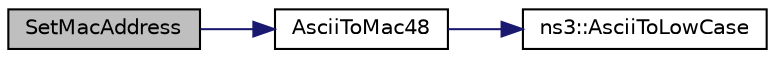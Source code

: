 digraph "SetMacAddress"
{
  edge [fontname="Helvetica",fontsize="10",labelfontname="Helvetica",labelfontsize="10"];
  node [fontname="Helvetica",fontsize="10",shape=record];
  rankdir="LR";
  Node1 [label="SetMacAddress",height=0.2,width=0.4,color="black", fillcolor="grey75", style="filled", fontcolor="black"];
  Node1 -> Node2 [color="midnightblue",fontsize="10",style="solid"];
  Node2 [label="AsciiToMac48",height=0.2,width=0.4,color="black", fillcolor="white", style="filled",URL="$d9/db5/tap-device-creator_8cc.html#a9c187f003617baea6ff2ded1043595c4"];
  Node2 -> Node3 [color="midnightblue",fontsize="10",style="solid"];
  Node3 [label="ns3::AsciiToLowCase",height=0.2,width=0.4,color="black", fillcolor="white", style="filled",URL="$d7/d2e/namespacens3.html#ae7934c60f6570d35f78e1b99577351a0"];
}
